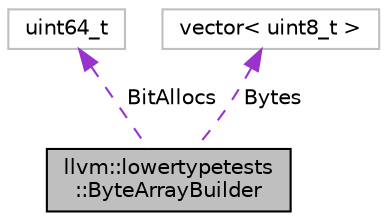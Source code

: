 digraph "llvm::lowertypetests::ByteArrayBuilder"
{
 // LATEX_PDF_SIZE
  bgcolor="transparent";
  edge [fontname="Helvetica",fontsize="10",labelfontname="Helvetica",labelfontsize="10"];
  node [fontname="Helvetica",fontsize="10",shape=record];
  Node1 [label="llvm::lowertypetests\l::ByteArrayBuilder",height=0.2,width=0.4,color="black", fillcolor="grey75", style="filled", fontcolor="black",tooltip="This class is used to build a byte array containing overlapping bit sets."];
  Node2 -> Node1 [dir="back",color="darkorchid3",fontsize="10",style="dashed",label=" BitAllocs" ,fontname="Helvetica"];
  Node2 [label="uint64_t",height=0.2,width=0.4,color="grey75",tooltip=" "];
  Node3 -> Node1 [dir="back",color="darkorchid3",fontsize="10",style="dashed",label=" Bytes" ,fontname="Helvetica"];
  Node3 [label="vector\< uint8_t \>",height=0.2,width=0.4,color="grey75",tooltip=" "];
}
